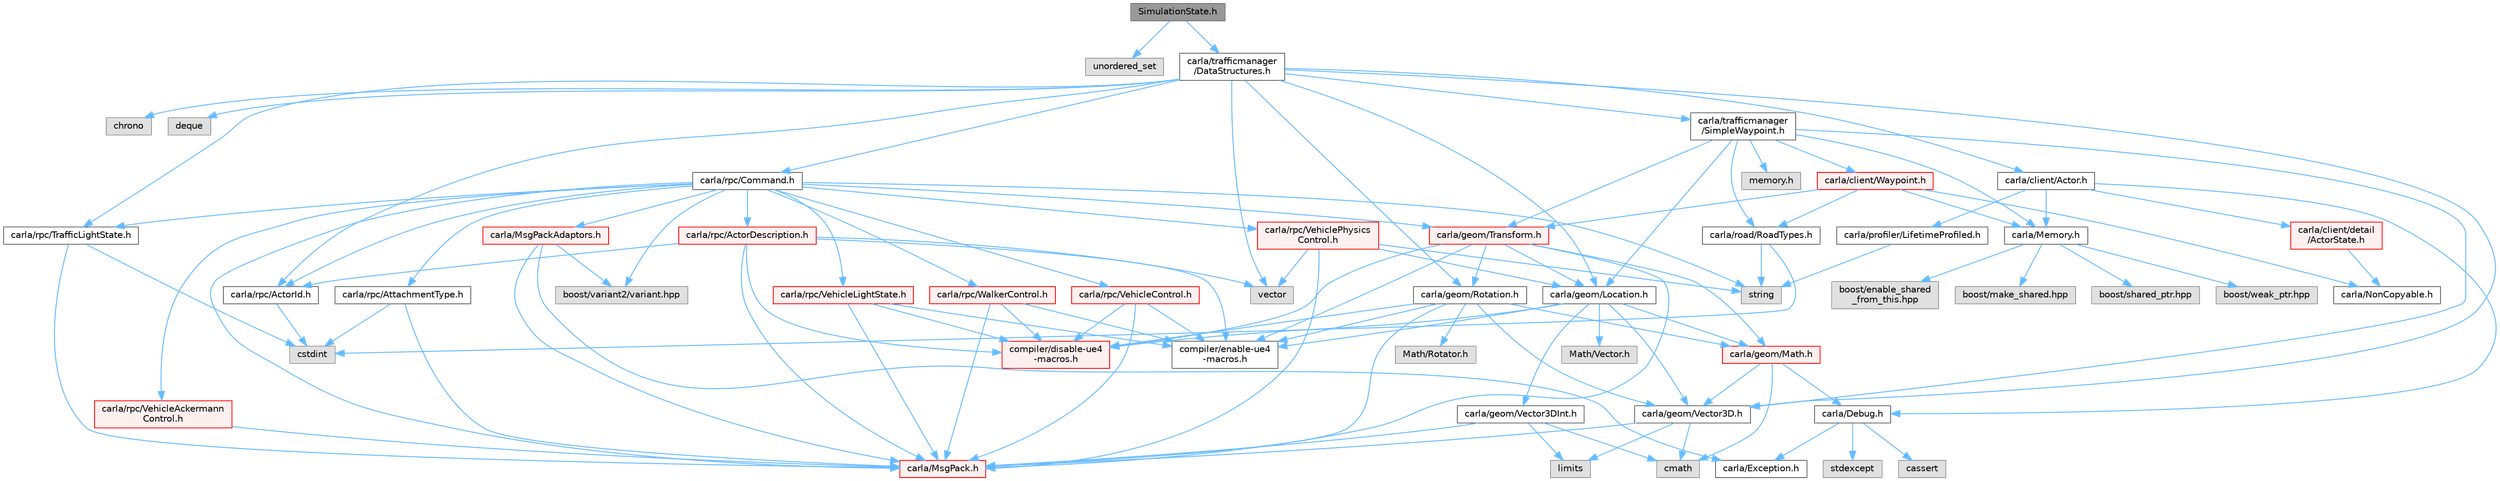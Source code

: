 digraph "SimulationState.h"
{
 // INTERACTIVE_SVG=YES
 // LATEX_PDF_SIZE
  bgcolor="transparent";
  edge [fontname=Helvetica,fontsize=10,labelfontname=Helvetica,labelfontsize=10];
  node [fontname=Helvetica,fontsize=10,shape=box,height=0.2,width=0.4];
  Node1 [id="Node000001",label="SimulationState.h",height=0.2,width=0.4,color="gray40", fillcolor="grey60", style="filled", fontcolor="black",tooltip=" "];
  Node1 -> Node2 [id="edge1_Node000001_Node000002",color="steelblue1",style="solid",tooltip=" "];
  Node2 [id="Node000002",label="unordered_set",height=0.2,width=0.4,color="grey60", fillcolor="#E0E0E0", style="filled",tooltip=" "];
  Node1 -> Node3 [id="edge2_Node000001_Node000003",color="steelblue1",style="solid",tooltip=" "];
  Node3 [id="Node000003",label="carla/trafficmanager\l/DataStructures.h",height=0.2,width=0.4,color="grey40", fillcolor="white", style="filled",URL="$d0/d49/DataStructures_8h.html",tooltip=" "];
  Node3 -> Node4 [id="edge3_Node000003_Node000004",color="steelblue1",style="solid",tooltip=" "];
  Node4 [id="Node000004",label="chrono",height=0.2,width=0.4,color="grey60", fillcolor="#E0E0E0", style="filled",tooltip=" "];
  Node3 -> Node5 [id="edge4_Node000003_Node000005",color="steelblue1",style="solid",tooltip=" "];
  Node5 [id="Node000005",label="deque",height=0.2,width=0.4,color="grey60", fillcolor="#E0E0E0", style="filled",tooltip=" "];
  Node3 -> Node6 [id="edge5_Node000003_Node000006",color="steelblue1",style="solid",tooltip=" "];
  Node6 [id="Node000006",label="vector",height=0.2,width=0.4,color="grey60", fillcolor="#E0E0E0", style="filled",tooltip=" "];
  Node3 -> Node7 [id="edge6_Node000003_Node000007",color="steelblue1",style="solid",tooltip=" "];
  Node7 [id="Node000007",label="carla/client/Actor.h",height=0.2,width=0.4,color="grey40", fillcolor="white", style="filled",URL="$da/d48/client_2Actor_8h.html",tooltip=" "];
  Node7 -> Node8 [id="edge7_Node000007_Node000008",color="steelblue1",style="solid",tooltip=" "];
  Node8 [id="Node000008",label="carla/Debug.h",height=0.2,width=0.4,color="grey40", fillcolor="white", style="filled",URL="$d4/deb/Debug_8h.html",tooltip=" "];
  Node8 -> Node9 [id="edge8_Node000008_Node000009",color="steelblue1",style="solid",tooltip=" "];
  Node9 [id="Node000009",label="carla/Exception.h",height=0.2,width=0.4,color="grey40", fillcolor="white", style="filled",URL="$d8/d8a/Exception_8h.html",tooltip=" "];
  Node8 -> Node10 [id="edge9_Node000008_Node000010",color="steelblue1",style="solid",tooltip=" "];
  Node10 [id="Node000010",label="stdexcept",height=0.2,width=0.4,color="grey60", fillcolor="#E0E0E0", style="filled",tooltip=" "];
  Node8 -> Node11 [id="edge10_Node000008_Node000011",color="steelblue1",style="solid",tooltip=" "];
  Node11 [id="Node000011",label="cassert",height=0.2,width=0.4,color="grey60", fillcolor="#E0E0E0", style="filled",tooltip=" "];
  Node7 -> Node12 [id="edge11_Node000007_Node000012",color="steelblue1",style="solid",tooltip=" "];
  Node12 [id="Node000012",label="carla/Memory.h",height=0.2,width=0.4,color="grey40", fillcolor="white", style="filled",URL="$de/d5c/Memory_8h.html",tooltip=" "];
  Node12 -> Node13 [id="edge12_Node000012_Node000013",color="steelblue1",style="solid",tooltip=" "];
  Node13 [id="Node000013",label="boost/enable_shared\l_from_this.hpp",height=0.2,width=0.4,color="grey60", fillcolor="#E0E0E0", style="filled",tooltip=" "];
  Node12 -> Node14 [id="edge13_Node000012_Node000014",color="steelblue1",style="solid",tooltip=" "];
  Node14 [id="Node000014",label="boost/make_shared.hpp",height=0.2,width=0.4,color="grey60", fillcolor="#E0E0E0", style="filled",tooltip=" "];
  Node12 -> Node15 [id="edge14_Node000012_Node000015",color="steelblue1",style="solid",tooltip=" "];
  Node15 [id="Node000015",label="boost/shared_ptr.hpp",height=0.2,width=0.4,color="grey60", fillcolor="#E0E0E0", style="filled",tooltip=" "];
  Node12 -> Node16 [id="edge15_Node000012_Node000016",color="steelblue1",style="solid",tooltip=" "];
  Node16 [id="Node000016",label="boost/weak_ptr.hpp",height=0.2,width=0.4,color="grey60", fillcolor="#E0E0E0", style="filled",tooltip=" "];
  Node7 -> Node17 [id="edge16_Node000007_Node000017",color="steelblue1",style="solid",tooltip=" "];
  Node17 [id="Node000017",label="carla/client/detail\l/ActorState.h",height=0.2,width=0.4,color="red", fillcolor="#FFF0F0", style="filled",URL="$d4/d22/client_2detail_2ActorState_8h.html",tooltip=" "];
  Node17 -> Node18 [id="edge17_Node000017_Node000018",color="steelblue1",style="solid",tooltip=" "];
  Node18 [id="Node000018",label="carla/NonCopyable.h",height=0.2,width=0.4,color="grey40", fillcolor="white", style="filled",URL="$d4/dd8/LibCarla_2source_2carla_2NonCopyable_8h.html",tooltip=" "];
  Node7 -> Node175 [id="edge18_Node000007_Node000175",color="steelblue1",style="solid",tooltip=" "];
  Node175 [id="Node000175",label="carla/profiler/LifetimeProfiled.h",height=0.2,width=0.4,color="grey40", fillcolor="white", style="filled",URL="$d9/dc4/LifetimeProfiled_8h.html",tooltip=" "];
  Node175 -> Node64 [id="edge19_Node000175_Node000064",color="steelblue1",style="solid",tooltip=" "];
  Node64 [id="Node000064",label="string",height=0.2,width=0.4,color="grey60", fillcolor="#E0E0E0", style="filled",tooltip=" "];
  Node3 -> Node38 [id="edge20_Node000003_Node000038",color="steelblue1",style="solid",tooltip=" "];
  Node38 [id="Node000038",label="carla/geom/Location.h",height=0.2,width=0.4,color="grey40", fillcolor="white", style="filled",URL="$d9/d8b/geom_2Location_8h.html",tooltip=" "];
  Node38 -> Node39 [id="edge21_Node000038_Node000039",color="steelblue1",style="solid",tooltip=" "];
  Node39 [id="Node000039",label="carla/geom/Vector3D.h",height=0.2,width=0.4,color="grey40", fillcolor="white", style="filled",URL="$de/d70/geom_2Vector3D_8h.html",tooltip=" "];
  Node39 -> Node28 [id="edge22_Node000039_Node000028",color="steelblue1",style="solid",tooltip=" "];
  Node28 [id="Node000028",label="carla/MsgPack.h",height=0.2,width=0.4,color="red", fillcolor="#FFF0F0", style="filled",URL="$d9/d6f/MsgPack_8h.html",tooltip=" "];
  Node39 -> Node40 [id="edge23_Node000039_Node000040",color="steelblue1",style="solid",tooltip=" "];
  Node40 [id="Node000040",label="cmath",height=0.2,width=0.4,color="grey60", fillcolor="#E0E0E0", style="filled",tooltip=" "];
  Node39 -> Node34 [id="edge24_Node000039_Node000034",color="steelblue1",style="solid",tooltip=" "];
  Node34 [id="Node000034",label="limits",height=0.2,width=0.4,color="grey60", fillcolor="#E0E0E0", style="filled",tooltip=" "];
  Node38 -> Node41 [id="edge25_Node000038_Node000041",color="steelblue1",style="solid",tooltip=" "];
  Node41 [id="Node000041",label="carla/geom/Vector3DInt.h",height=0.2,width=0.4,color="grey40", fillcolor="white", style="filled",URL="$d1/da4/Vector3DInt_8h.html",tooltip=" "];
  Node41 -> Node28 [id="edge26_Node000041_Node000028",color="steelblue1",style="solid",tooltip=" "];
  Node41 -> Node40 [id="edge27_Node000041_Node000040",color="steelblue1",style="solid",tooltip=" "];
  Node41 -> Node34 [id="edge28_Node000041_Node000034",color="steelblue1",style="solid",tooltip=" "];
  Node38 -> Node42 [id="edge29_Node000038_Node000042",color="steelblue1",style="solid",tooltip=" "];
  Node42 [id="Node000042",label="carla/geom/Math.h",height=0.2,width=0.4,color="red", fillcolor="#FFF0F0", style="filled",URL="$db/d8a/Math_8h.html",tooltip=" "];
  Node42 -> Node8 [id="edge30_Node000042_Node000008",color="steelblue1",style="solid",tooltip=" "];
  Node42 -> Node39 [id="edge31_Node000042_Node000039",color="steelblue1",style="solid",tooltip=" "];
  Node42 -> Node40 [id="edge32_Node000042_Node000040",color="steelblue1",style="solid",tooltip=" "];
  Node38 -> Node44 [id="edge33_Node000038_Node000044",color="steelblue1",style="solid",tooltip=" "];
  Node44 [id="Node000044",label="compiler/enable-ue4\l-macros.h",height=0.2,width=0.4,color="grey40", fillcolor="white", style="filled",URL="$d9/da2/enable-ue4-macros_8h.html",tooltip=" "];
  Node38 -> Node45 [id="edge34_Node000038_Node000045",color="steelblue1",style="solid",tooltip=" "];
  Node45 [id="Node000045",label="Math/Vector.h",height=0.2,width=0.4,color="grey60", fillcolor="#E0E0E0", style="filled",tooltip=" "];
  Node38 -> Node46 [id="edge35_Node000038_Node000046",color="steelblue1",style="solid",tooltip=" "];
  Node46 [id="Node000046",label="compiler/disable-ue4\l-macros.h",height=0.2,width=0.4,color="red", fillcolor="#FFF0F0", style="filled",URL="$d2/d02/disable-ue4-macros_8h.html",tooltip=" "];
  Node3 -> Node51 [id="edge36_Node000003_Node000051",color="steelblue1",style="solid",tooltip=" "];
  Node51 [id="Node000051",label="carla/geom/Rotation.h",height=0.2,width=0.4,color="grey40", fillcolor="white", style="filled",URL="$d0/d8f/Rotation_8h.html",tooltip=" "];
  Node51 -> Node28 [id="edge37_Node000051_Node000028",color="steelblue1",style="solid",tooltip=" "];
  Node51 -> Node42 [id="edge38_Node000051_Node000042",color="steelblue1",style="solid",tooltip=" "];
  Node51 -> Node39 [id="edge39_Node000051_Node000039",color="steelblue1",style="solid",tooltip=" "];
  Node51 -> Node44 [id="edge40_Node000051_Node000044",color="steelblue1",style="solid",tooltip=" "];
  Node51 -> Node52 [id="edge41_Node000051_Node000052",color="steelblue1",style="solid",tooltip=" "];
  Node52 [id="Node000052",label="Math/Rotator.h",height=0.2,width=0.4,color="grey60", fillcolor="#E0E0E0", style="filled",tooltip=" "];
  Node51 -> Node46 [id="edge42_Node000051_Node000046",color="steelblue1",style="solid",tooltip=" "];
  Node3 -> Node39 [id="edge43_Node000003_Node000039",color="steelblue1",style="solid",tooltip=" "];
  Node3 -> Node101 [id="edge44_Node000003_Node000101",color="steelblue1",style="solid",tooltip=" "];
  Node101 [id="Node000101",label="carla/rpc/ActorId.h",height=0.2,width=0.4,color="grey40", fillcolor="white", style="filled",URL="$d3/d89/ActorId_8h.html",tooltip=" "];
  Node101 -> Node26 [id="edge45_Node000101_Node000026",color="steelblue1",style="solid",tooltip=" "];
  Node26 [id="Node000026",label="cstdint",height=0.2,width=0.4,color="grey60", fillcolor="#E0E0E0", style="filled",tooltip=" "];
  Node3 -> Node176 [id="edge46_Node000003_Node000176",color="steelblue1",style="solid",tooltip=" "];
  Node176 [id="Node000176",label="carla/rpc/Command.h",height=0.2,width=0.4,color="grey40", fillcolor="white", style="filled",URL="$d1/d55/Command_8h.html",tooltip=" "];
  Node176 -> Node28 [id="edge47_Node000176_Node000028",color="steelblue1",style="solid",tooltip=" "];
  Node176 -> Node148 [id="edge48_Node000176_Node000148",color="steelblue1",style="solid",tooltip=" "];
  Node148 [id="Node000148",label="carla/MsgPackAdaptors.h",height=0.2,width=0.4,color="red", fillcolor="#FFF0F0", style="filled",URL="$de/db4/MsgPackAdaptors_8h.html",tooltip=" "];
  Node148 -> Node9 [id="edge49_Node000148_Node000009",color="steelblue1",style="solid",tooltip=" "];
  Node148 -> Node28 [id="edge50_Node000148_Node000028",color="steelblue1",style="solid",tooltip=" "];
  Node148 -> Node95 [id="edge51_Node000148_Node000095",color="steelblue1",style="solid",tooltip=" "];
  Node95 [id="Node000095",label="boost/variant2/variant.hpp",height=0.2,width=0.4,color="grey60", fillcolor="#E0E0E0", style="filled",tooltip=" "];
  Node176 -> Node37 [id="edge52_Node000176_Node000037",color="steelblue1",style="solid",tooltip=" "];
  Node37 [id="Node000037",label="carla/geom/Transform.h",height=0.2,width=0.4,color="red", fillcolor="#FFF0F0", style="filled",URL="$de/d17/geom_2Transform_8h.html",tooltip=" "];
  Node37 -> Node28 [id="edge53_Node000037_Node000028",color="steelblue1",style="solid",tooltip=" "];
  Node37 -> Node38 [id="edge54_Node000037_Node000038",color="steelblue1",style="solid",tooltip=" "];
  Node37 -> Node42 [id="edge55_Node000037_Node000042",color="steelblue1",style="solid",tooltip=" "];
  Node37 -> Node51 [id="edge56_Node000037_Node000051",color="steelblue1",style="solid",tooltip=" "];
  Node37 -> Node44 [id="edge57_Node000037_Node000044",color="steelblue1",style="solid",tooltip=" "];
  Node37 -> Node46 [id="edge58_Node000037_Node000046",color="steelblue1",style="solid",tooltip=" "];
  Node176 -> Node129 [id="edge59_Node000176_Node000129",color="steelblue1",style="solid",tooltip=" "];
  Node129 [id="Node000129",label="carla/rpc/ActorDescription.h",height=0.2,width=0.4,color="red", fillcolor="#FFF0F0", style="filled",URL="$d9/db9/LibCarla_2source_2carla_2rpc_2ActorDescription_8h.html",tooltip=" "];
  Node129 -> Node28 [id="edge60_Node000129_Node000028",color="steelblue1",style="solid",tooltip=" "];
  Node129 -> Node101 [id="edge61_Node000129_Node000101",color="steelblue1",style="solid",tooltip=" "];
  Node129 -> Node6 [id="edge62_Node000129_Node000006",color="steelblue1",style="solid",tooltip=" "];
  Node129 -> Node44 [id="edge63_Node000129_Node000044",color="steelblue1",style="solid",tooltip=" "];
  Node129 -> Node46 [id="edge64_Node000129_Node000046",color="steelblue1",style="solid",tooltip=" "];
  Node176 -> Node146 [id="edge65_Node000176_Node000146",color="steelblue1",style="solid",tooltip=" "];
  Node146 [id="Node000146",label="carla/rpc/AttachmentType.h",height=0.2,width=0.4,color="grey40", fillcolor="white", style="filled",URL="$d9/df7/AttachmentType_8h.html",tooltip=" "];
  Node146 -> Node28 [id="edge66_Node000146_Node000028",color="steelblue1",style="solid",tooltip=" "];
  Node146 -> Node26 [id="edge67_Node000146_Node000026",color="steelblue1",style="solid",tooltip=" "];
  Node176 -> Node101 [id="edge68_Node000176_Node000101",color="steelblue1",style="solid",tooltip=" "];
  Node176 -> Node105 [id="edge69_Node000176_Node000105",color="steelblue1",style="solid",tooltip=" "];
  Node105 [id="Node000105",label="carla/rpc/TrafficLightState.h",height=0.2,width=0.4,color="grey40", fillcolor="white", style="filled",URL="$d1/d16/LibCarla_2source_2carla_2rpc_2TrafficLightState_8h.html",tooltip=" "];
  Node105 -> Node28 [id="edge70_Node000105_Node000028",color="steelblue1",style="solid",tooltip=" "];
  Node105 -> Node26 [id="edge71_Node000105_Node000026",color="steelblue1",style="solid",tooltip=" "];
  Node176 -> Node177 [id="edge72_Node000176_Node000177",color="steelblue1",style="solid",tooltip=" "];
  Node177 [id="Node000177",label="carla/rpc/VehicleAckermann\lControl.h",height=0.2,width=0.4,color="red", fillcolor="#FFF0F0", style="filled",URL="$dc/def/LibCarla_2source_2carla_2rpc_2VehicleAckermannControl_8h.html",tooltip=" "];
  Node177 -> Node28 [id="edge73_Node000177_Node000028",color="steelblue1",style="solid",tooltip=" "];
  Node176 -> Node106 [id="edge74_Node000176_Node000106",color="steelblue1",style="solid",tooltip=" "];
  Node106 [id="Node000106",label="carla/rpc/VehicleControl.h",height=0.2,width=0.4,color="red", fillcolor="#FFF0F0", style="filled",URL="$dd/d28/LibCarla_2source_2carla_2rpc_2VehicleControl_8h.html",tooltip=" "];
  Node106 -> Node28 [id="edge75_Node000106_Node000028",color="steelblue1",style="solid",tooltip=" "];
  Node106 -> Node44 [id="edge76_Node000106_Node000044",color="steelblue1",style="solid",tooltip=" "];
  Node106 -> Node46 [id="edge77_Node000106_Node000046",color="steelblue1",style="solid",tooltip=" "];
  Node176 -> Node157 [id="edge78_Node000176_Node000157",color="steelblue1",style="solid",tooltip=" "];
  Node157 [id="Node000157",label="carla/rpc/VehiclePhysics\lControl.h",height=0.2,width=0.4,color="red", fillcolor="#FFF0F0", style="filled",URL="$d1/d8e/LibCarla_2source_2carla_2rpc_2VehiclePhysicsControl_8h.html",tooltip=" "];
  Node157 -> Node28 [id="edge79_Node000157_Node000028",color="steelblue1",style="solid",tooltip=" "];
  Node157 -> Node38 [id="edge80_Node000157_Node000038",color="steelblue1",style="solid",tooltip=" "];
  Node157 -> Node64 [id="edge81_Node000157_Node000064",color="steelblue1",style="solid",tooltip=" "];
  Node157 -> Node6 [id="edge82_Node000157_Node000006",color="steelblue1",style="solid",tooltip=" "];
  Node176 -> Node168 [id="edge83_Node000176_Node000168",color="steelblue1",style="solid",tooltip=" "];
  Node168 [id="Node000168",label="carla/rpc/VehicleLightState.h",height=0.2,width=0.4,color="red", fillcolor="#FFF0F0", style="filled",URL="$d8/d64/LibCarla_2source_2carla_2rpc_2VehicleLightState_8h.html",tooltip=" "];
  Node168 -> Node28 [id="edge84_Node000168_Node000028",color="steelblue1",style="solid",tooltip=" "];
  Node168 -> Node44 [id="edge85_Node000168_Node000044",color="steelblue1",style="solid",tooltip=" "];
  Node168 -> Node46 [id="edge86_Node000168_Node000046",color="steelblue1",style="solid",tooltip=" "];
  Node176 -> Node109 [id="edge87_Node000176_Node000109",color="steelblue1",style="solid",tooltip=" "];
  Node109 [id="Node000109",label="carla/rpc/WalkerControl.h",height=0.2,width=0.4,color="red", fillcolor="#FFF0F0", style="filled",URL="$dd/db3/LibCarla_2source_2carla_2rpc_2WalkerControl_8h.html",tooltip=" "];
  Node109 -> Node28 [id="edge88_Node000109_Node000028",color="steelblue1",style="solid",tooltip=" "];
  Node109 -> Node44 [id="edge89_Node000109_Node000044",color="steelblue1",style="solid",tooltip=" "];
  Node109 -> Node46 [id="edge90_Node000109_Node000046",color="steelblue1",style="solid",tooltip=" "];
  Node176 -> Node64 [id="edge91_Node000176_Node000064",color="steelblue1",style="solid",tooltip=" "];
  Node176 -> Node95 [id="edge92_Node000176_Node000095",color="steelblue1",style="solid",tooltip=" "];
  Node3 -> Node105 [id="edge93_Node000003_Node000105",color="steelblue1",style="solid",tooltip=" "];
  Node3 -> Node180 [id="edge94_Node000003_Node000180",color="steelblue1",style="solid",tooltip=" "];
  Node180 [id="Node000180",label="carla/trafficmanager\l/SimpleWaypoint.h",height=0.2,width=0.4,color="grey40", fillcolor="white", style="filled",URL="$d7/dd3/SimpleWaypoint_8h.html",tooltip=" "];
  Node180 -> Node181 [id="edge95_Node000180_Node000181",color="steelblue1",style="solid",tooltip=" "];
  Node181 [id="Node000181",label="memory.h",height=0.2,width=0.4,color="grey60", fillcolor="#E0E0E0", style="filled",tooltip=" "];
  Node180 -> Node62 [id="edge96_Node000180_Node000062",color="steelblue1",style="solid",tooltip=" "];
  Node62 [id="Node000062",label="carla/client/Waypoint.h",height=0.2,width=0.4,color="red", fillcolor="#FFF0F0", style="filled",URL="$d0/d47/client_2Waypoint_8h.html",tooltip=" "];
  Node62 -> Node12 [id="edge97_Node000062_Node000012",color="steelblue1",style="solid",tooltip=" "];
  Node62 -> Node18 [id="edge98_Node000062_Node000018",color="steelblue1",style="solid",tooltip=" "];
  Node62 -> Node37 [id="edge99_Node000062_Node000037",color="steelblue1",style="solid",tooltip=" "];
  Node62 -> Node71 [id="edge100_Node000062_Node000071",color="steelblue1",style="solid",tooltip=" "];
  Node71 [id="Node000071",label="carla/road/RoadTypes.h",height=0.2,width=0.4,color="grey40", fillcolor="white", style="filled",URL="$d6/dbb/RoadTypes_8h.html",tooltip=" "];
  Node71 -> Node26 [id="edge101_Node000071_Node000026",color="steelblue1",style="solid",tooltip=" "];
  Node71 -> Node64 [id="edge102_Node000071_Node000064",color="steelblue1",style="solid",tooltip=" "];
  Node180 -> Node38 [id="edge103_Node000180_Node000038",color="steelblue1",style="solid",tooltip=" "];
  Node180 -> Node37 [id="edge104_Node000180_Node000037",color="steelblue1",style="solid",tooltip=" "];
  Node180 -> Node39 [id="edge105_Node000180_Node000039",color="steelblue1",style="solid",tooltip=" "];
  Node180 -> Node12 [id="edge106_Node000180_Node000012",color="steelblue1",style="solid",tooltip=" "];
  Node180 -> Node71 [id="edge107_Node000180_Node000071",color="steelblue1",style="solid",tooltip=" "];
}
